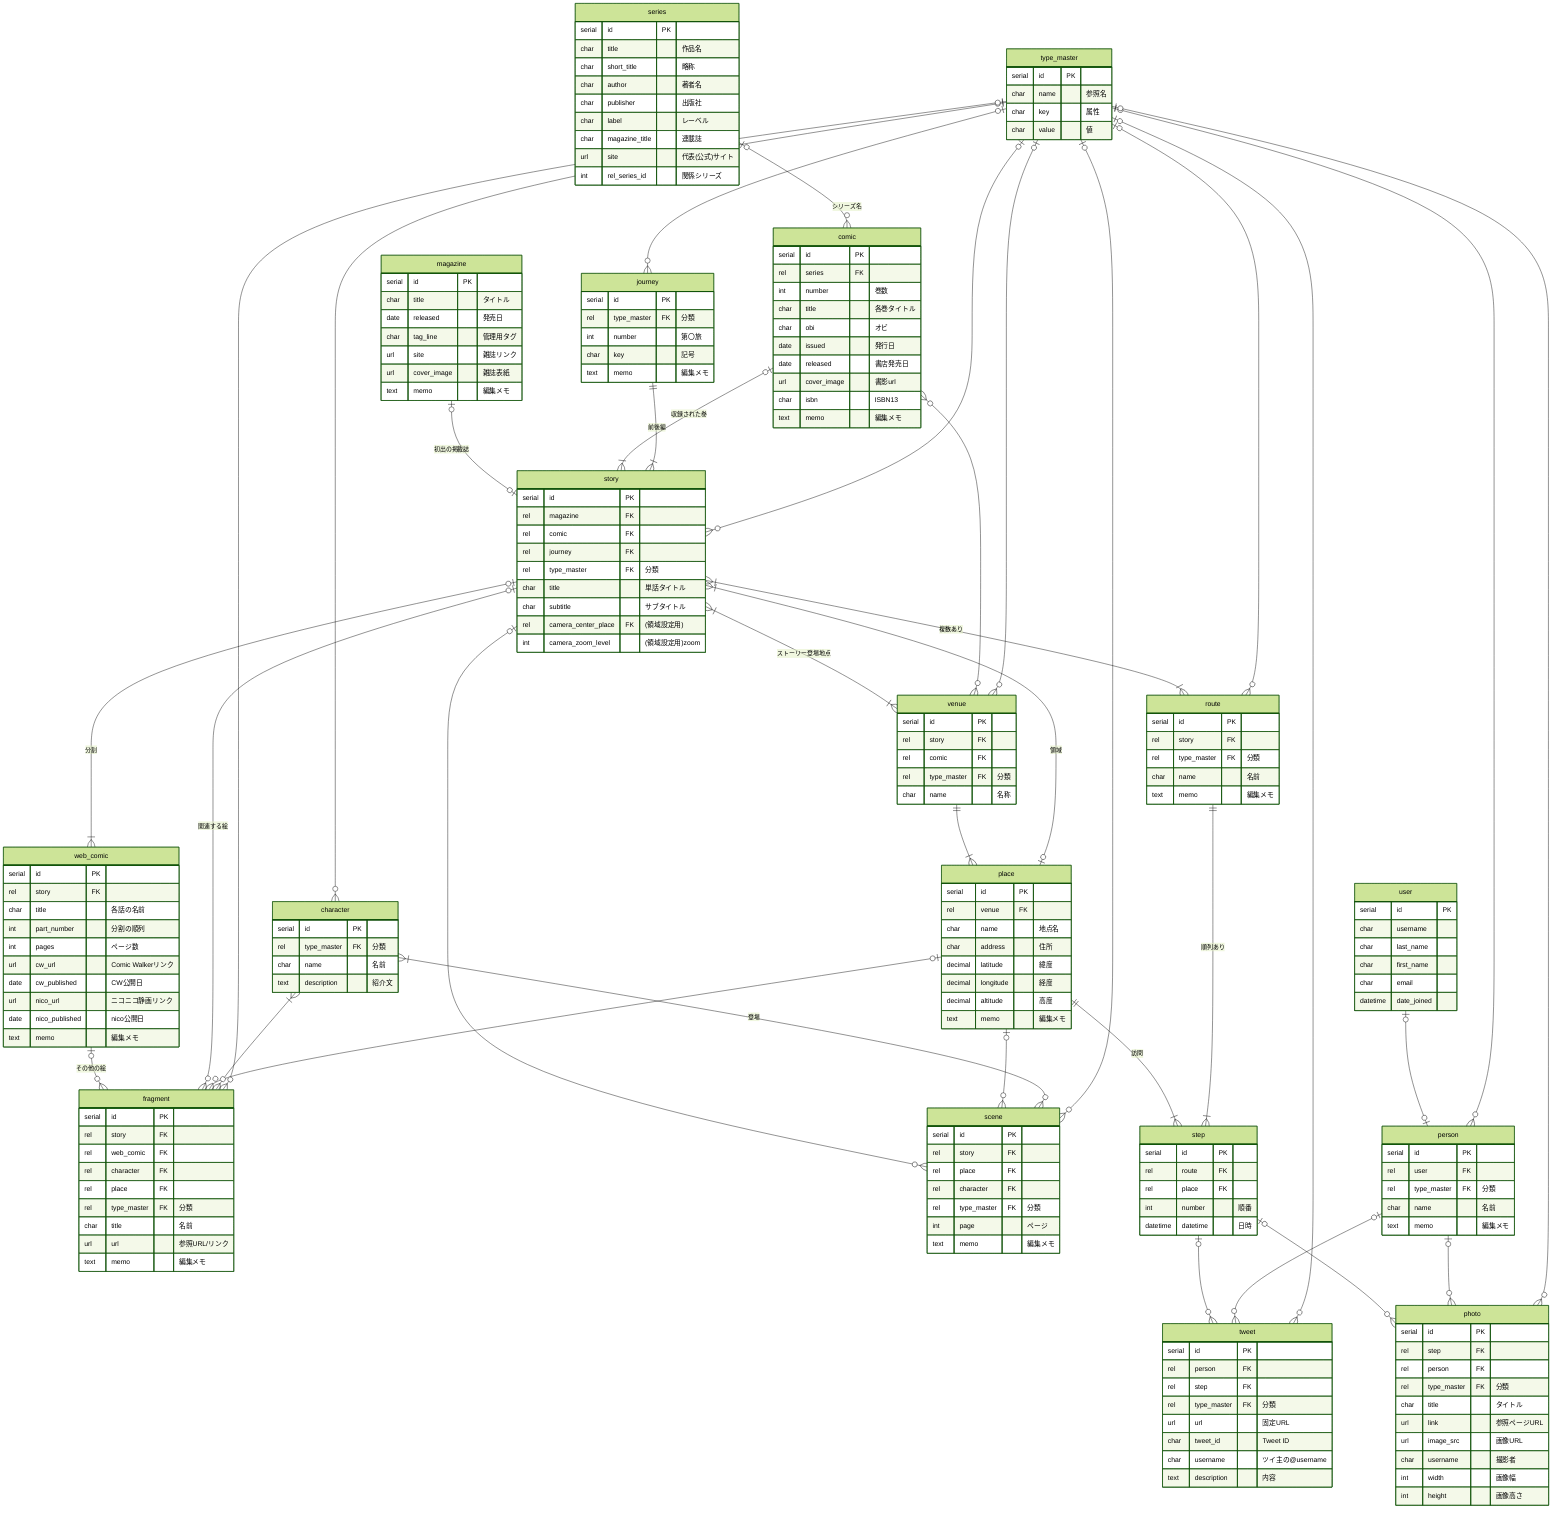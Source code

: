 %%{init:{'theme':'forest'}}%%

erDiagram
    series |o--o{ comic : "シリーズ名"
    %% magazine 雑誌に載らないストーリー、掲載がない号もある 雑誌連載はWeb連載時には分割されている
    magazine |o--o| story : "初出の掲載誌"
    %% story Web掲載された単話、「単行本に未収録」もあり
    story |o--|{ web_comic : "分割"
    %% web_comic ストーリー以外のWeb連載に登場した絵
    web_comic |o--o{ fragment : "その他の絵"
    comic |o--|{ story : "収録された巻"
    %% journey 第〇旅が前後編に分割されるケース 同じ場所が複数の旅に登場する場合あり
    journey ||--|{ story : "前後編"
    %% story その他雑多な絵に関連する単話
    story |o--o{ fragment : "関連する絵"
    story |o--o{ scene : ""
    story }|--|{ venue : "ストーリー登場地点"
    %% camera_center_place ストーリー登場地点を含む領域(四角形)の中心座標
    place |o--|{ story : "領域"
    %% story 単話に登場する地点をルートとして表現する
    story }|--|{ route : "複数あり"
    place ||--|{ step : "訪問"
    route ||--|{ step : "順列あり"
    venue ||--|{ place : ""
    comic }o--o{ venue : ""
    place |o--o{ fragment : ""
    place |o--o{ scene : ""
    step |o--o{ tweet : ""
    step |o--o{ photo : ""
    character }|--o{ fragment : ""
    %% character 登場するキャラクター
    character }|--o{ scene : "登場"
    person |o--o{ tweet : ""
    person |o--o{ photo : ""
    %% user "認証情報とユーザー情報の紐付け"
    user |o--o| person : ""
    type_master |o--o{ character : ""
    type_master |o--o{ fragment : ""
    type_master |o--o{ journey : ""
    type_master |o--o{ person : ""
    type_master |o--o{ photo : ""
    type_master |o--o{ route : ""
    type_master |o--o{ scene : ""
    type_master |o--o{ story : ""
    type_master |o--o{ tweet : ""
    type_master |o--o{ venue : ""


%% ざつ旅 鈴ヶ森ちか短編集(仮)

%% series 正シリーズと番外シリーズは、別々に登録する ※巻数が自然数の順列になる [リソース]
series {
    serial id PK
    %% 正確な作品の名称
    char title "作品名"
    %% 略称や通称で代表的なもの
    char short_title "略称"
    %% 著者複数名の場合は、代表者をカンマ区切りで列挙する
    char author "著者名"
    %% 出版社 例：KADOKAWA
    char publisher "出版社"
    %% コミック・シリーズのレーベル名称 例：電撃コミックスNEXT
    char label "レーベル"
    %% 雑誌連載の誌名か、Web連載のレーベル名称
    char magazine_title "連載誌"
    %% 公式サイトや他のWebサイトから代表するものを1件
    url site "代表(公式)サイト"
    %% モデルにはあえてリレーションを定義せず (単方向リスト)
    int rel_series_id "関係シリーズ"
}

%% comic 単行本 1巻、2巻、…。単巻のみの場合はseries=NULL [リソース]
comic {
    serial id PK
    rel series FK
    %% 第n巻 入力するのは数字のみ
    int number "巻数"
    %% 例：ざつ旅-That's Journey- 1。※巻数の表記は作品毎に呼び方のバリエーションがある
    char title "各巻タイトル"
    %% 特徴的な帯の文言
    char obi "オビ"
    %% 巻末の奥付にある、初版発行日
    date issued "発行日"
    date released "書店発売日"
    %% 版元ドットコムの書誌情報DBより
    url cover_image "書影url"
    char isbn "ISBN13"
    text memo "編集メモ"
}

%% web_comic Web連載 第1旅(1)、番外旅、一枚モノ、… [リソース]
web_comic {
    serial id PK
    rel story FK
    char title "各話の名前"
    int part_number "分割の順列"
    int pages "ページ数"
    url cw_url "Comic Walkerリンク"
    date cw_published "CW公開日"
    url nico_url "ニコニコ静画リンク"
    date nico_published "nico公開日"
    text memo "編集メモ"
}

%% magazine 雑誌連載 マオウ [イベント]
magazine {
    serial id PK
    %% 雑誌のタイトル 例：電撃マオウ 2020年1月号
    char title "タイトル"
    %% 書店等での発売日 ※タイトルの月の2か月前27日前後
    date released "発売日"
    %% 表紙や付録になった号、などを表すタグ
    char tag_line "管理用タグ"
    %% 例: https://dengekimaoh.jp/magazine/magazine-nnnnn.html
    url site "雑誌リンク"
    %% 例: https://dengekimaoh.jp/archives/008/202208/xxxxxxxx.jpg
    url cover_image "雑誌表紙"
    text memo "編集メモ"
}

%% type_master 分類型の項目の選択肢マスター [リソース]
type_master {
    serial id PK
    char name "参照名"
    char key "属性"
    char value "値"
}

%% fragment その他媒体 表紙カラー、店舗特典、ポスター、別冊、雑誌付録。コミック収録と未収録がある [リソース]
fragment {
    serial id PK
    rel story FK
    rel web_comic FK
    rel character FK
    rel place FK
    %% type_master fragment
    rel type_master FK "分類"
    char title "名前"
    url url "参照URL/リンク"
    text memo "編集メモ"
}

%% journey 第〇旅、番外旅 [イベント]
journey {
    serial id PK
    %% type_master journey
    rel type_master FK "分類"
    %% 入力は数字のみ
    int number "第〇旅"
    char key "記号"
    text memo "編集メモ"
}

%% story 単行本の単話 第〇旅前編、第〇旅後編。コミック未収録もある [イベント]
story {
    serial id PK
    rel magazine FK
    rel comic FK
    rel journey FK
    %% type_master story
    rel type_master FK "分類"
    char title "単話タイトル"
    char subtitle "サブタイトル"
    %% place story このストーリーに登場する主な地点をすべて包含するような範囲(四角形)の中心
    rel camera_center_place FK "(領域設定用)"
    int camera_zoom_level "(領域設定用)zoom"
}

%% route 経路 placeを組み合わせて経路とする [リソース]
route {
    serial id PK
    rel story FK
    %% type_master route
    rel type_master FK "分類"
    char name "名前"
    text memo "編集メモ"
}

%% venue 目的地 会津、松島、那須、… [リソース]
venue {
    serial id PK
    rel story FK
    rel comic FK
    %% type_master venue
    rel type_master FK "分類"
    char name "名称"
}

%% place 場所 東京駅の顔出しパネル、登場店舗、宿泊場所、観光名所、施設、交通拠点 [リソース]
place {
    serial id PK
    rel venue FK
    char name "地点名"
    char address "住所"
    decimal latitude "緯度"
    decimal longitude "経度"
    decimal altitude "高度"
    text memo "編集メモ"
}

%% step 訪問 routeに含まれる地点を訪れた日時 [イベント]
step {
    serial id PK
    rel route FK
    rel place FK
    int number "順番"
    datetime datetime "日時"
    %% "zoom=14, pitch=60, bearing=0"
}

%% scene シーン 名シーン、ざつ旅ARのマーカー [イベント]
scene {
    serial id PK
    rel story FK
    rel place FK
    rel character FK
    %% type_master scene
    rel type_master FK "分類"
    %% コミック掲載ページ
    int page "ページ"
    text memo "編集メモ"
}

%% character キャラクター 主要5人、編集部、他 [リソース]
character {
    serial id PK
    %% type_master character
    rel type_master FK "分類"
    char name "名前"
    text description "紹介文"
}

%% photo flickr (google place photo api有料) [リソース]
photo {
    serial id PK
    rel step FK
    rel person FK
    %% type_master photo
    rel type_master FK "分類"
    char title "タイトル"
    url link "参照ページURL"
    url image_src "画像URL"
    %% 参照先固有の、撮影者を識別する情報
    char username "撮影者"
    int width "画像幅"
    int height "画像高さ"
}

%% tweet Twitter 石坂さん、鈴ヶ森さん、読者等、無関係 [リソース]
tweet {
    serial id PK
    rel person FK
    rel step FK
    %% type_master tweet
    rel type_master FK "分類"
    url url "固定URL"
    %% 桁数が大きいため、JSON等では数値型で扱えないことに注意
    char tweet_id "Tweet ID"
    %% @username は変わる可能性があることに注意
    char username "ツイ主の@username"
    text description "内容"
}

%% person コンテンツの作者 ツイート/写真を撮影した人 [リソース]
person {
    serial id PK
    rel user FK
    %% type_master person
    rel type_master FK "分類"
    char name "名前"
    text memo "編集メモ"
}

%% user ユーザー 利用者 [リソース]
user {
    serial id PK
    char username
    char last_name
    char first_name
    char email
    datetime date_joined
}

%% role [リソース]
%% permission 権限 [イベント]